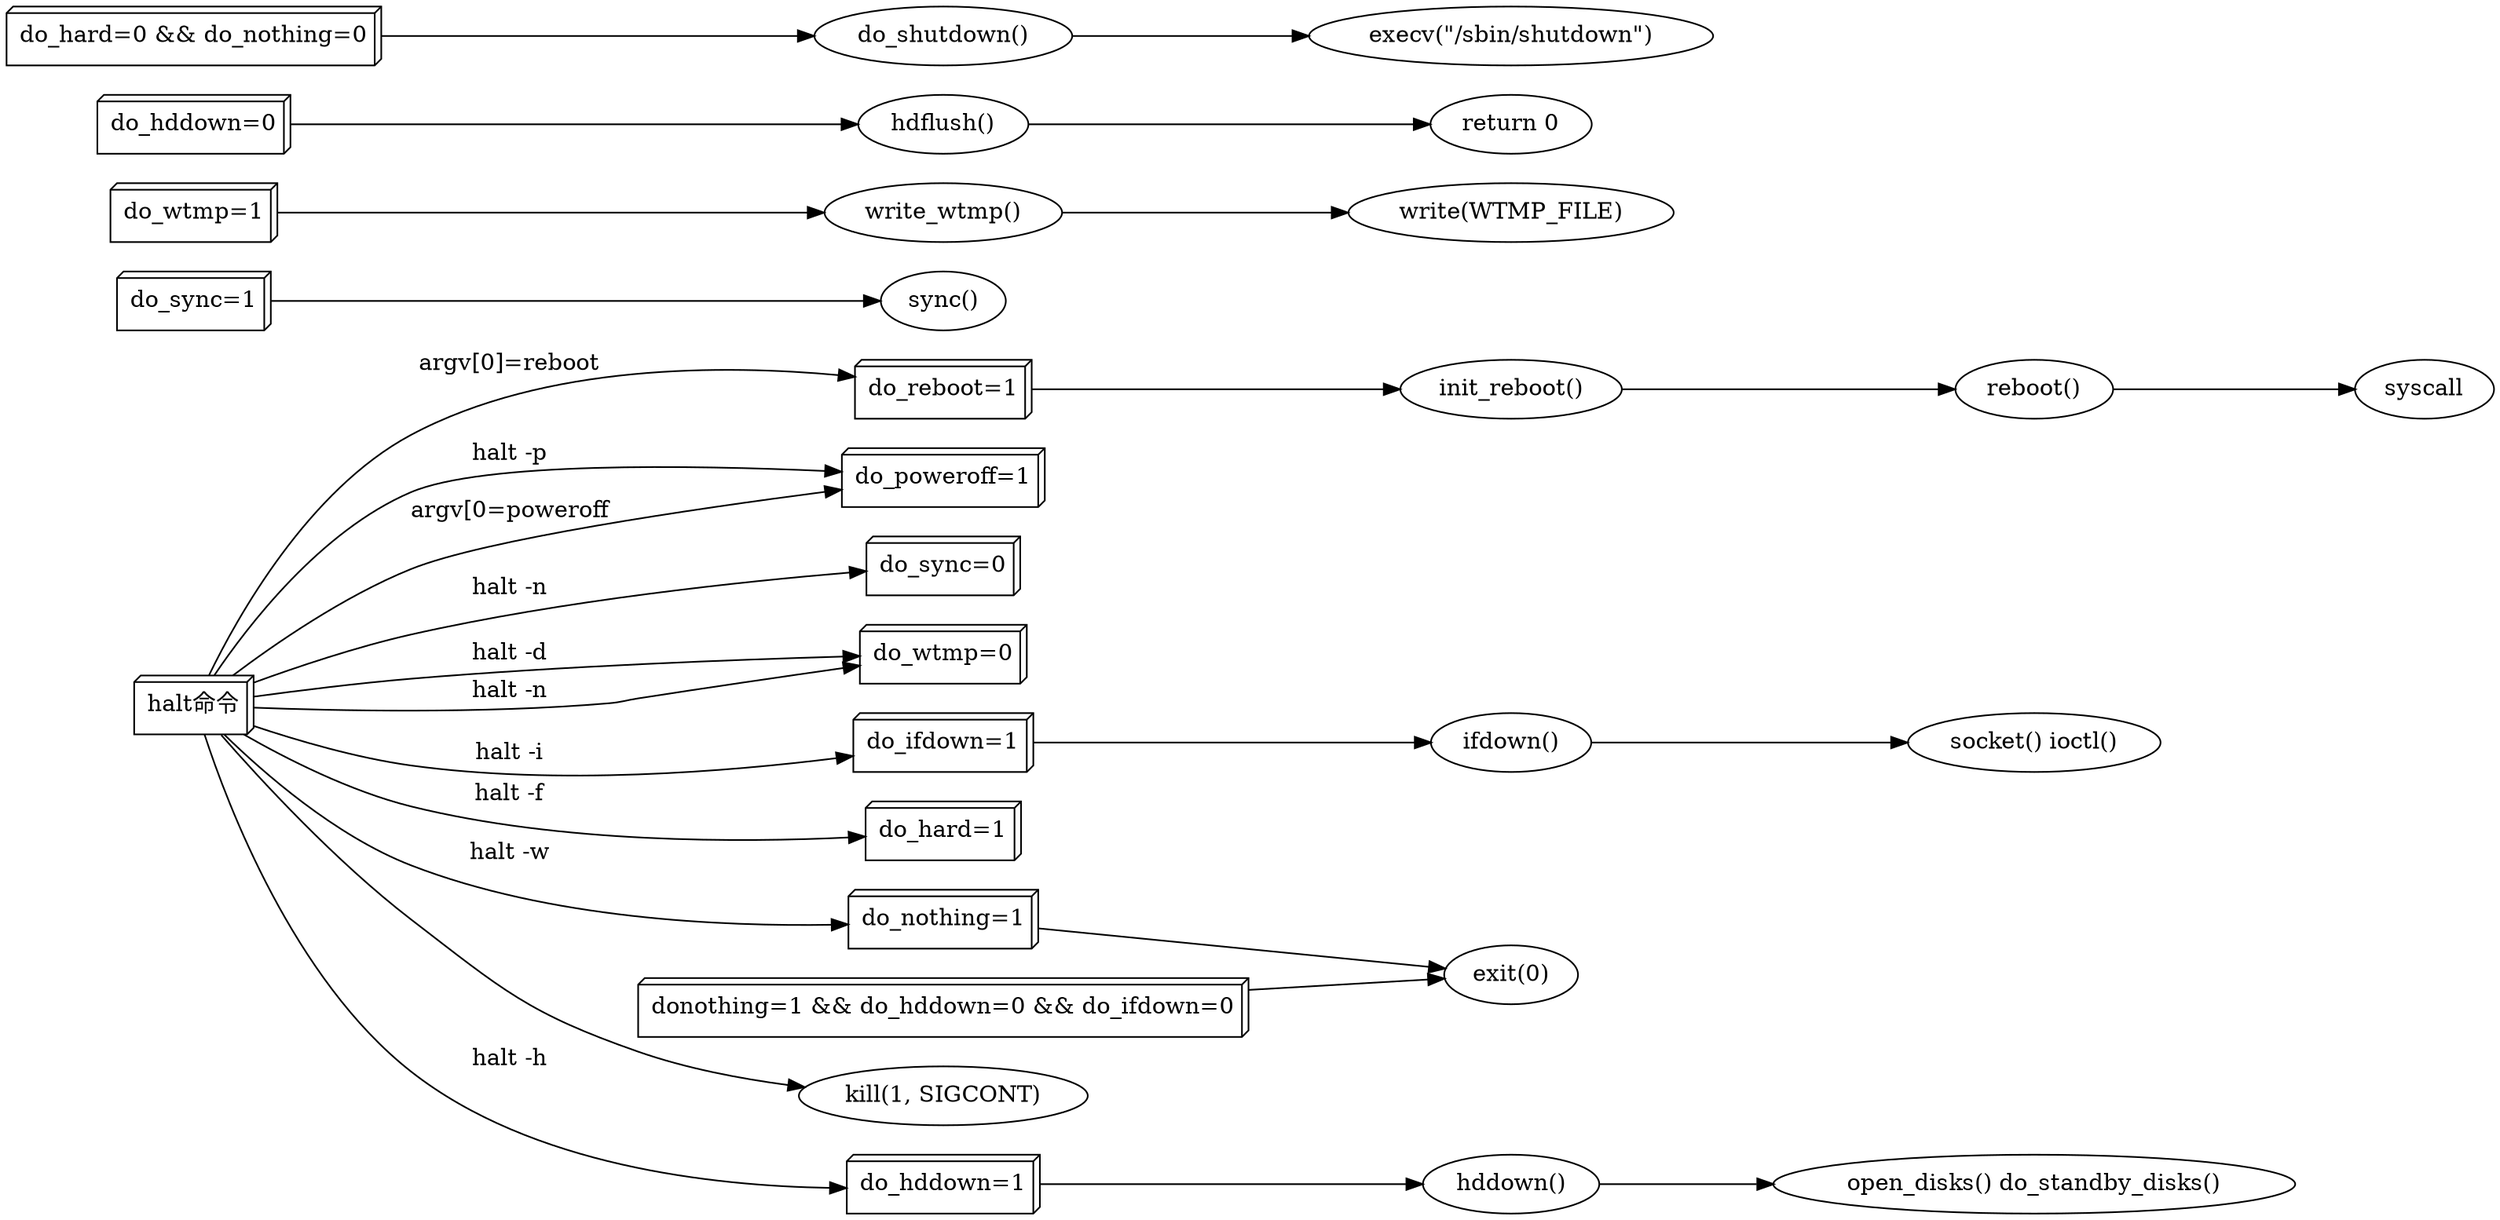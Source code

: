 digraph G
{
	//size = "7, 7";
	rankdir = LR;

	node [shape=box3d];

	"halt命令" -> "do_reboot=1" [label="argv[0]=reboot"];
	"halt命令" -> "do_poweroff=1" [label="argv[0=poweroff"];
	"halt命令" -> "do_sync=0" [label="halt -n"];
	"halt命令" -> "do_wtmp=0" [label="halt -n"];
	"halt命令" -> "do_nothing=1" [label="halt -w"];
	"halt命令" -> "do_wtmp=0" [label="halt -d"];
	"halt命令" -> "do_hard=1" [label="halt -f"];
	"halt命令" -> "do_ifdown=1" [label="halt -i"];
	"halt命令" -> "do_hddown=1" [label="halt -h"];
	"halt命令" -> "do_poweroff=1" [label="halt -p"];
	"do_sync=1";
	"do_wtmp=1";
	"do_hddown=0";
	"do_hard=0 && do_nothing=0";
	"donothing=1 && do_hddown=0 && do_ifdown=0";

	node [shape=ellipse];
	"do_hard=0 && do_nothing=0" -> "do_shutdown()" -> "execv(\"/sbin/shutdown\")";
	"do_wtmp=1" -> "write_wtmp()" -> "write(WTMP_FILE)";
	"donothing=1 && do_hddown=0 && do_ifdown=0" -> "exit(0)";

	node [shape=ellipse];
	"do_sync=1" -> "sync()";
	"do_ifdown=1" -> "ifdown()" -> "socket() ioctl()";
	"do_hddown=1" -> "hddown()" -> "open_disks() do_standby_disks()";
	"do_hddown=0" -> "hdflush()" -> "return 0";
	"do_nothing=1" -> "exit(0)";
	"do_reboot=1" -> "init_reboot()" -> "reboot()" -> "syscall";
	"halt命令" -> "kill(1, SIGCONT)";
}
